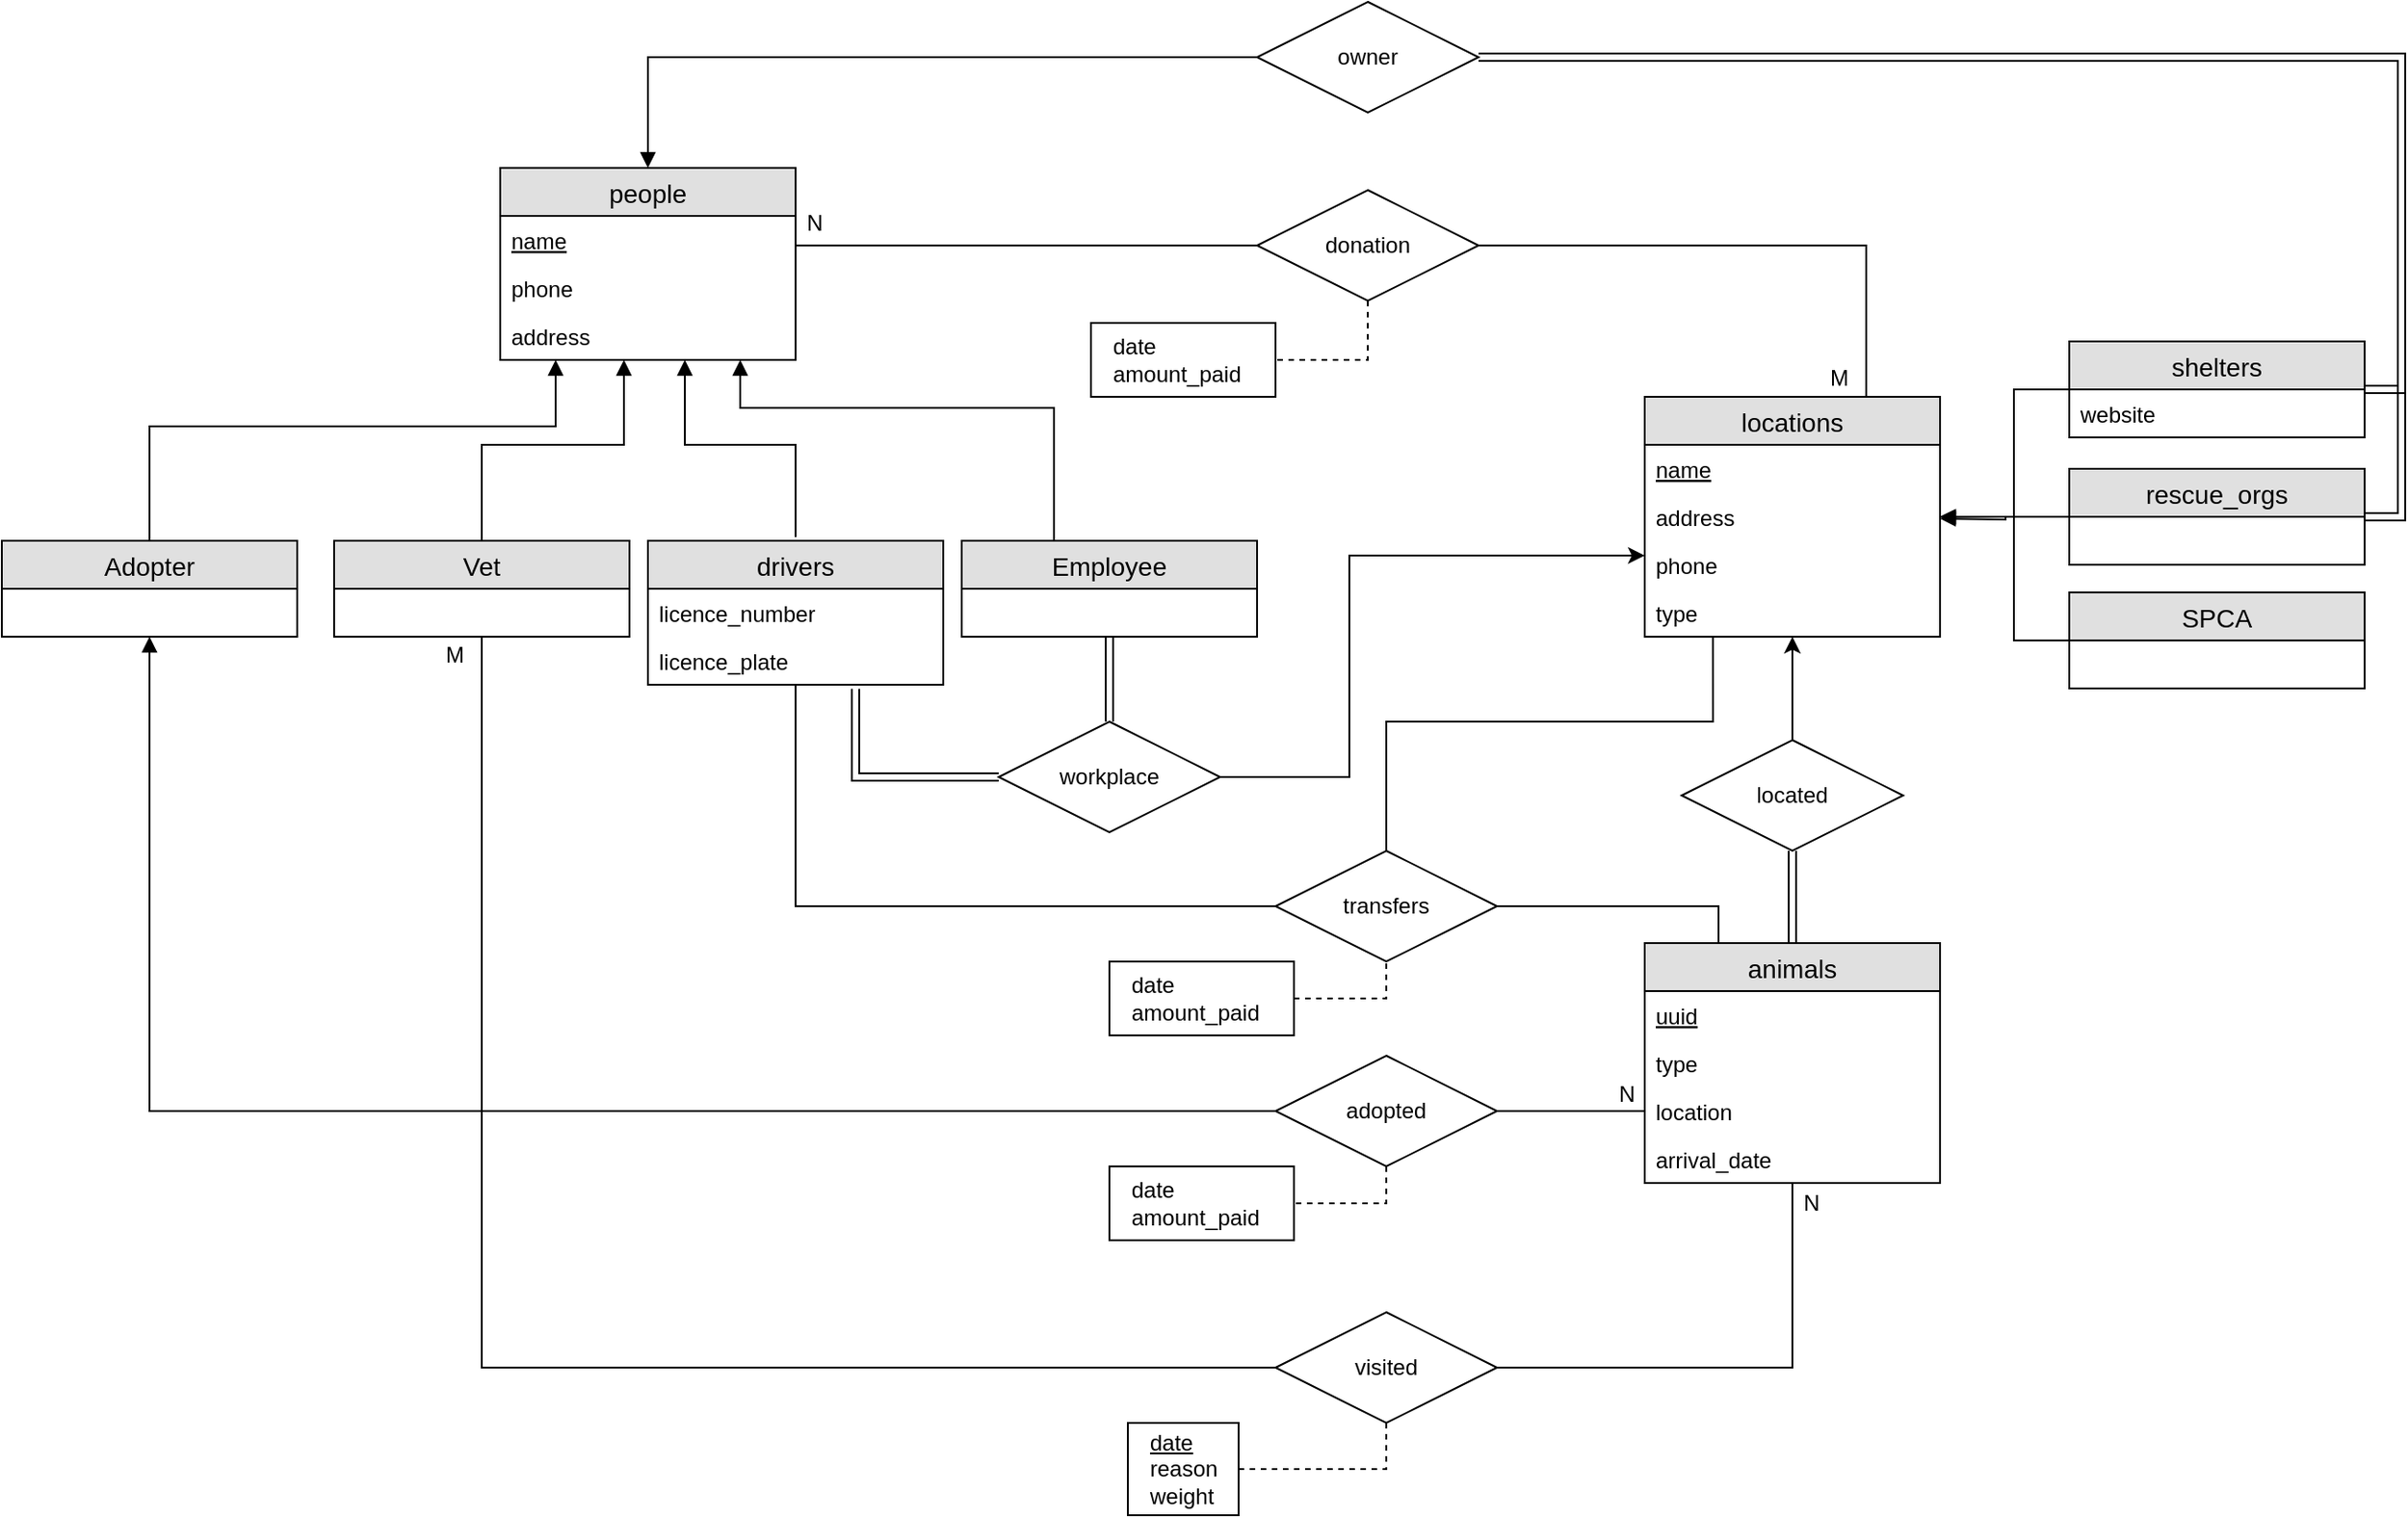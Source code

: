 <mxfile version="12.6.2" type="device"><diagram id="OAFx3sbAE7Ak4snolgoj" name="Page-1"><mxGraphModel dx="1888" dy="1648" grid="1" gridSize="10" guides="1" tooltips="1" connect="1" arrows="1" fold="1" page="1" pageScale="1" pageWidth="850" pageHeight="1100" math="0" shadow="0"><root><mxCell id="0"/><mxCell id="1" parent="0"/><mxCell id="qC4_sc9SNqL8syXI_5Cw-1" value="people" style="swimlane;fontStyle=0;childLayout=stackLayout;horizontal=1;startSize=26;fillColor=#e0e0e0;horizontalStack=0;resizeParent=1;resizeParentMax=0;resizeLast=0;collapsible=1;marginBottom=0;swimlaneFillColor=#ffffff;align=center;fontSize=14;" parent="1" vertex="1"><mxGeometry x="-140" y="-80" width="160" height="104" as="geometry"/></mxCell><mxCell id="qC4_sc9SNqL8syXI_5Cw-2" value="name" style="text;strokeColor=none;fillColor=none;spacingLeft=4;spacingRight=4;overflow=hidden;rotatable=0;points=[[0,0.5],[1,0.5]];portConstraint=eastwest;fontSize=12;fontStyle=4" parent="qC4_sc9SNqL8syXI_5Cw-1" vertex="1"><mxGeometry y="26" width="160" height="26" as="geometry"/></mxCell><mxCell id="qC4_sc9SNqL8syXI_5Cw-3" value="phone" style="text;strokeColor=none;fillColor=none;spacingLeft=4;spacingRight=4;overflow=hidden;rotatable=0;points=[[0,0.5],[1,0.5]];portConstraint=eastwest;fontSize=12;" parent="qC4_sc9SNqL8syXI_5Cw-1" vertex="1"><mxGeometry y="52" width="160" height="26" as="geometry"/></mxCell><mxCell id="qC4_sc9SNqL8syXI_5Cw-4" value="address" style="text;strokeColor=none;fillColor=none;spacingLeft=4;spacingRight=4;overflow=hidden;rotatable=0;points=[[0,0.5],[1,0.5]];portConstraint=eastwest;fontSize=12;" parent="qC4_sc9SNqL8syXI_5Cw-1" vertex="1"><mxGeometry y="78" width="160" height="26" as="geometry"/></mxCell><mxCell id="R1Xe2aYhySXCGWYHc9qL-41" style="edgeStyle=orthogonalEdgeStyle;rounded=0;orthogonalLoop=1;jettySize=auto;html=1;endArrow=block;endFill=1;exitX=0.5;exitY=0;exitDx=0;exitDy=0;" parent="1" source="R1Xe2aYhySXCGWYHc9qL-25" edge="1"><mxGeometry relative="1" as="geometry"><Array as="points"><mxPoint x="-330" y="60"/><mxPoint x="-110" y="60"/></Array><mxPoint x="-110" y="24" as="targetPoint"/></mxGeometry></mxCell><mxCell id="qC4_sc9SNqL8syXI_5Cw-5" value="drivers" style="swimlane;fontStyle=0;childLayout=stackLayout;horizontal=1;startSize=26;fillColor=#e0e0e0;horizontalStack=0;resizeParent=1;resizeParentMax=0;resizeLast=0;collapsible=1;marginBottom=0;swimlaneFillColor=#ffffff;align=center;fontSize=14;" parent="1" vertex="1"><mxGeometry x="-60" y="122" width="160" height="78" as="geometry"/></mxCell><mxCell id="qC4_sc9SNqL8syXI_5Cw-7" value="licence_number" style="text;strokeColor=none;fillColor=none;spacingLeft=4;spacingRight=4;overflow=hidden;rotatable=0;points=[[0,0.5],[1,0.5]];portConstraint=eastwest;fontSize=12;" parent="qC4_sc9SNqL8syXI_5Cw-5" vertex="1"><mxGeometry y="26" width="160" height="26" as="geometry"/></mxCell><mxCell id="qC4_sc9SNqL8syXI_5Cw-8" value="licence_plate" style="text;strokeColor=none;fillColor=none;spacingLeft=4;spacingRight=4;overflow=hidden;rotatable=0;points=[[0,0.5],[1,0.5]];portConstraint=eastwest;fontSize=12;" parent="qC4_sc9SNqL8syXI_5Cw-5" vertex="1"><mxGeometry y="52" width="160" height="26" as="geometry"/></mxCell><mxCell id="qC4_sc9SNqL8syXI_5Cw-9" value="locations" style="swimlane;fontStyle=0;childLayout=stackLayout;horizontal=1;startSize=26;fillColor=#e0e0e0;horizontalStack=0;resizeParent=1;resizeParentMax=0;resizeLast=0;collapsible=1;marginBottom=0;swimlaneFillColor=#ffffff;align=center;fontSize=14;" parent="1" vertex="1"><mxGeometry x="480" y="44" width="160" height="130" as="geometry"/></mxCell><mxCell id="qC4_sc9SNqL8syXI_5Cw-10" value="name" style="text;strokeColor=none;fillColor=none;spacingLeft=4;spacingRight=4;overflow=hidden;rotatable=0;points=[[0,0.5],[1,0.5]];portConstraint=eastwest;fontSize=12;fontStyle=4" parent="qC4_sc9SNqL8syXI_5Cw-9" vertex="1"><mxGeometry y="26" width="160" height="26" as="geometry"/></mxCell><mxCell id="qC4_sc9SNqL8syXI_5Cw-11" value="address" style="text;strokeColor=none;fillColor=none;spacingLeft=4;spacingRight=4;overflow=hidden;rotatable=0;points=[[0,0.5],[1,0.5]];portConstraint=eastwest;fontSize=12;" parent="qC4_sc9SNqL8syXI_5Cw-9" vertex="1"><mxGeometry y="52" width="160" height="26" as="geometry"/></mxCell><mxCell id="qC4_sc9SNqL8syXI_5Cw-12" value="phone" style="text;strokeColor=none;fillColor=none;spacingLeft=4;spacingRight=4;overflow=hidden;rotatable=0;points=[[0,0.5],[1,0.5]];portConstraint=eastwest;fontSize=12;" parent="qC4_sc9SNqL8syXI_5Cw-9" vertex="1"><mxGeometry y="78" width="160" height="26" as="geometry"/></mxCell><mxCell id="qC4_sc9SNqL8syXI_5Cw-18" value="type" style="text;strokeColor=none;fillColor=none;spacingLeft=4;spacingRight=4;overflow=hidden;rotatable=0;points=[[0,0.5],[1,0.5]];portConstraint=eastwest;fontSize=12;" parent="qC4_sc9SNqL8syXI_5Cw-9" vertex="1"><mxGeometry y="104" width="160" height="26" as="geometry"/></mxCell><mxCell id="R1Xe2aYhySXCGWYHc9qL-7" style="edgeStyle=orthogonalEdgeStyle;rounded=0;orthogonalLoop=1;jettySize=auto;html=1;exitX=0;exitY=0.5;exitDx=0;exitDy=0;entryX=1;entryY=0.5;entryDx=0;entryDy=0;endArrow=block;endFill=1;" parent="1" source="qC4_sc9SNqL8syXI_5Cw-13" target="qC4_sc9SNqL8syXI_5Cw-11" edge="1"><mxGeometry relative="1" as="geometry"><Array as="points"><mxPoint x="680" y="40"/><mxPoint x="680" y="109"/></Array></mxGeometry></mxCell><mxCell id="qC4_sc9SNqL8syXI_5Cw-13" value="shelters" style="swimlane;fontStyle=0;childLayout=stackLayout;horizontal=1;startSize=26;fillColor=#e0e0e0;horizontalStack=0;resizeParent=1;resizeParentMax=0;resizeLast=0;collapsible=1;marginBottom=0;swimlaneFillColor=#ffffff;align=center;fontSize=14;" parent="1" vertex="1"><mxGeometry x="710" y="14" width="160" height="52" as="geometry"/></mxCell><mxCell id="qC4_sc9SNqL8syXI_5Cw-15" value="website" style="text;strokeColor=none;fillColor=none;spacingLeft=4;spacingRight=4;overflow=hidden;rotatable=0;points=[[0,0.5],[1,0.5]];portConstraint=eastwest;fontSize=12;" parent="qC4_sc9SNqL8syXI_5Cw-13" vertex="1"><mxGeometry y="26" width="160" height="26" as="geometry"/></mxCell><mxCell id="R1Xe2aYhySXCGWYHc9qL-8" style="edgeStyle=orthogonalEdgeStyle;rounded=0;orthogonalLoop=1;jettySize=auto;html=1;exitX=0;exitY=0.5;exitDx=0;exitDy=0;endArrow=block;endFill=1;" parent="1" source="qC4_sc9SNqL8syXI_5Cw-19" edge="1"><mxGeometry relative="1" as="geometry"><mxPoint x="640" y="110" as="targetPoint"/></mxGeometry></mxCell><mxCell id="R1Xe2aYhySXCGWYHc9qL-22" value="" style="edgeStyle=orthogonalEdgeStyle;rounded=0;orthogonalLoop=1;jettySize=auto;html=1;endArrow=none;endFill=0;shape=link;" parent="1" source="qC4_sc9SNqL8syXI_5Cw-19" edge="1"><mxGeometry relative="1" as="geometry"><mxPoint x="390" y="-140" as="targetPoint"/><Array as="points"><mxPoint x="890" y="109"/><mxPoint x="890" y="-140"/></Array></mxGeometry></mxCell><mxCell id="qC4_sc9SNqL8syXI_5Cw-19" value="rescue_orgs" style="swimlane;fontStyle=0;childLayout=stackLayout;horizontal=1;startSize=26;fillColor=#e0e0e0;horizontalStack=0;resizeParent=1;resizeParentMax=0;resizeLast=0;collapsible=1;marginBottom=0;swimlaneFillColor=#ffffff;align=center;fontSize=14;" parent="1" vertex="1"><mxGeometry x="710" y="83" width="160" height="52" as="geometry"/></mxCell><mxCell id="qC4_sc9SNqL8syXI_5Cw-23" value="animals" style="swimlane;fontStyle=0;childLayout=stackLayout;horizontal=1;startSize=26;fillColor=#e0e0e0;horizontalStack=0;resizeParent=1;resizeParentMax=0;resizeLast=0;collapsible=1;marginBottom=0;swimlaneFillColor=#ffffff;align=center;fontSize=14;" parent="1" vertex="1"><mxGeometry x="480" y="340" width="160" height="130" as="geometry"/></mxCell><mxCell id="qC4_sc9SNqL8syXI_5Cw-24" value="uuid" style="text;strokeColor=none;fillColor=none;spacingLeft=4;spacingRight=4;overflow=hidden;rotatable=0;points=[[0,0.5],[1,0.5]];portConstraint=eastwest;fontSize=12;fontStyle=4" parent="qC4_sc9SNqL8syXI_5Cw-23" vertex="1"><mxGeometry y="26" width="160" height="26" as="geometry"/></mxCell><mxCell id="qC4_sc9SNqL8syXI_5Cw-25" value="type" style="text;strokeColor=none;fillColor=none;spacingLeft=4;spacingRight=4;overflow=hidden;rotatable=0;points=[[0,0.5],[1,0.5]];portConstraint=eastwest;fontSize=12;" parent="qC4_sc9SNqL8syXI_5Cw-23" vertex="1"><mxGeometry y="52" width="160" height="26" as="geometry"/></mxCell><mxCell id="qC4_sc9SNqL8syXI_5Cw-26" value="location" style="text;strokeColor=none;fillColor=none;spacingLeft=4;spacingRight=4;overflow=hidden;rotatable=0;points=[[0,0.5],[1,0.5]];portConstraint=eastwest;fontSize=12;" parent="qC4_sc9SNqL8syXI_5Cw-23" vertex="1"><mxGeometry y="78" width="160" height="26" as="geometry"/></mxCell><mxCell id="qC4_sc9SNqL8syXI_5Cw-36" value="arrival_date" style="text;strokeColor=none;fillColor=none;spacingLeft=4;spacingRight=4;overflow=hidden;rotatable=0;points=[[0,0.5],[1,0.5]];portConstraint=eastwest;fontSize=12;" parent="qC4_sc9SNqL8syXI_5Cw-23" vertex="1"><mxGeometry y="104" width="160" height="26" as="geometry"/></mxCell><mxCell id="qC4_sc9SNqL8syXI_5Cw-107" style="edgeStyle=orthogonalEdgeStyle;rounded=0;orthogonalLoop=1;jettySize=auto;html=1;startArrow=none;startFill=0;endArrow=block;endFill=1;" parent="1" edge="1"><mxGeometry relative="1" as="geometry"><mxPoint x="-10" y="24" as="targetPoint"/><Array as="points"><mxPoint x="160" y="50"/><mxPoint x="-10" y="50"/><mxPoint x="-10" y="24"/></Array><mxPoint x="160" y="122.0" as="sourcePoint"/></mxGeometry></mxCell><mxCell id="qC4_sc9SNqL8syXI_5Cw-44" style="edgeStyle=orthogonalEdgeStyle;rounded=0;orthogonalLoop=1;jettySize=auto;html=1;endArrow=none;endFill=0;shape=link;" parent="1" source="qC4_sc9SNqL8syXI_5Cw-42" target="qC4_sc9SNqL8syXI_5Cw-23" edge="1"><mxGeometry relative="1" as="geometry"/></mxCell><mxCell id="qC4_sc9SNqL8syXI_5Cw-74" style="edgeStyle=orthogonalEdgeStyle;rounded=0;orthogonalLoop=1;jettySize=auto;html=1;startArrow=none;startFill=0;endArrow=classic;endFill=1;" parent="1" source="qC4_sc9SNqL8syXI_5Cw-42" target="qC4_sc9SNqL8syXI_5Cw-9" edge="1"><mxGeometry relative="1" as="geometry"/></mxCell><mxCell id="qC4_sc9SNqL8syXI_5Cw-42" value="located" style="shape=rhombus;perimeter=rhombusPerimeter;whiteSpace=wrap;html=1;align=center;strokeColor=#000000;" parent="1" vertex="1"><mxGeometry x="500" y="230" width="120" height="60" as="geometry"/></mxCell><mxCell id="qC4_sc9SNqL8syXI_5Cw-69" style="edgeStyle=orthogonalEdgeStyle;rounded=0;orthogonalLoop=1;jettySize=auto;html=1;startArrow=none;startFill=0;endArrow=classic;endFill=1;" parent="1" source="qC4_sc9SNqL8syXI_5Cw-51" target="qC4_sc9SNqL8syXI_5Cw-9" edge="1"><mxGeometry relative="1" as="geometry"><Array as="points"><mxPoint x="320" y="250"/><mxPoint x="320" y="130"/></Array></mxGeometry></mxCell><mxCell id="R1Xe2aYhySXCGWYHc9qL-43" style="edgeStyle=orthogonalEdgeStyle;rounded=0;orthogonalLoop=1;jettySize=auto;html=1;entryX=0.5;entryY=1;entryDx=0;entryDy=0;endArrow=none;endFill=0;shape=link;" parent="1" source="qC4_sc9SNqL8syXI_5Cw-51" target="R1Xe2aYhySXCGWYHc9qL-33" edge="1"><mxGeometry relative="1" as="geometry"/></mxCell><mxCell id="R1Xe2aYhySXCGWYHc9qL-45" style="edgeStyle=orthogonalEdgeStyle;rounded=0;orthogonalLoop=1;jettySize=auto;html=1;entryX=0.703;entryY=1.088;entryDx=0;entryDy=0;entryPerimeter=0;endArrow=none;endFill=0;shape=link;" parent="1" source="qC4_sc9SNqL8syXI_5Cw-51" target="qC4_sc9SNqL8syXI_5Cw-8" edge="1"><mxGeometry relative="1" as="geometry"><Array as="points"><mxPoint x="52" y="250"/></Array></mxGeometry></mxCell><mxCell id="qC4_sc9SNqL8syXI_5Cw-51" value="workplace" style="shape=rhombus;perimeter=rhombusPerimeter;whiteSpace=wrap;html=1;align=center;strokeColor=#000000;" parent="1" vertex="1"><mxGeometry x="130" y="220" width="120" height="60" as="geometry"/></mxCell><mxCell id="qC4_sc9SNqL8syXI_5Cw-59" style="edgeStyle=orthogonalEdgeStyle;rounded=0;orthogonalLoop=1;jettySize=auto;html=1;entryX=0.75;entryY=0;entryDx=0;entryDy=0;startArrow=none;startFill=0;endArrow=none;endFill=0;" parent="1" source="qC4_sc9SNqL8syXI_5Cw-57" target="qC4_sc9SNqL8syXI_5Cw-9" edge="1"><mxGeometry relative="1" as="geometry"/></mxCell><mxCell id="R1Xe2aYhySXCGWYHc9qL-12" value="" style="edgeStyle=orthogonalEdgeStyle;rounded=0;orthogonalLoop=1;jettySize=auto;html=1;endArrow=none;endFill=0;" parent="1" source="qC4_sc9SNqL8syXI_5Cw-57" target="qC4_sc9SNqL8syXI_5Cw-1" edge="1"><mxGeometry relative="1" as="geometry"><mxPoint x="200" y="-130" as="targetPoint"/><Array as="points"><mxPoint x="80" y="-38"/><mxPoint x="80" y="-38"/></Array></mxGeometry></mxCell><mxCell id="R1Xe2aYhySXCGWYHc9qL-18" value="" style="edgeStyle=orthogonalEdgeStyle;rounded=0;orthogonalLoop=1;jettySize=auto;html=1;endArrow=none;endFill=0;entryX=1;entryY=0.5;entryDx=0;entryDy=0;dashed=1;" parent="1" source="qC4_sc9SNqL8syXI_5Cw-57" target="qC4_sc9SNqL8syXI_5Cw-93" edge="1"><mxGeometry relative="1" as="geometry"><mxPoint x="330" y="72.0" as="targetPoint"/></mxGeometry></mxCell><mxCell id="qC4_sc9SNqL8syXI_5Cw-57" value="donation" style="shape=rhombus;perimeter=rhombusPerimeter;whiteSpace=wrap;html=1;align=center;strokeColor=#000000;" parent="1" vertex="1"><mxGeometry x="270" y="-68" width="120" height="60" as="geometry"/></mxCell><mxCell id="qC4_sc9SNqL8syXI_5Cw-76" style="edgeStyle=orthogonalEdgeStyle;rounded=0;orthogonalLoop=1;jettySize=auto;html=1;entryX=0.231;entryY=1;entryDx=0;entryDy=0;startArrow=none;startFill=0;endArrow=none;endFill=0;entryPerimeter=0;" parent="1" source="qC4_sc9SNqL8syXI_5Cw-73" target="qC4_sc9SNqL8syXI_5Cw-18" edge="1"><mxGeometry relative="1" as="geometry"><Array as="points"><mxPoint x="340" y="220"/><mxPoint x="517" y="220"/></Array></mxGeometry></mxCell><mxCell id="qC4_sc9SNqL8syXI_5Cw-80" style="edgeStyle=orthogonalEdgeStyle;rounded=0;orthogonalLoop=1;jettySize=auto;html=1;startArrow=none;startFill=0;endArrow=none;endFill=0;" parent="1" source="qC4_sc9SNqL8syXI_5Cw-73" target="qC4_sc9SNqL8syXI_5Cw-5" edge="1"><mxGeometry relative="1" as="geometry"/></mxCell><mxCell id="qC4_sc9SNqL8syXI_5Cw-96" style="edgeStyle=orthogonalEdgeStyle;rounded=0;orthogonalLoop=1;jettySize=auto;html=1;entryX=0.25;entryY=0;entryDx=0;entryDy=0;startArrow=none;startFill=0;endArrow=none;endFill=0;" parent="1" source="qC4_sc9SNqL8syXI_5Cw-73" target="qC4_sc9SNqL8syXI_5Cw-23" edge="1"><mxGeometry relative="1" as="geometry"/></mxCell><mxCell id="qC4_sc9SNqL8syXI_5Cw-73" value="transfers" style="shape=rhombus;perimeter=rhombusPerimeter;whiteSpace=wrap;html=1;align=center;strokeColor=#000000;" parent="1" vertex="1"><mxGeometry x="280" y="290" width="120" height="60" as="geometry"/></mxCell><mxCell id="qC4_sc9SNqL8syXI_5Cw-95" style="edgeStyle=orthogonalEdgeStyle;rounded=0;orthogonalLoop=1;jettySize=auto;html=1;dashed=1;startArrow=none;startFill=0;endArrow=none;endFill=0;entryX=0.5;entryY=1;entryDx=0;entryDy=0;" parent="1" source="qC4_sc9SNqL8syXI_5Cw-90" target="qC4_sc9SNqL8syXI_5Cw-73" edge="1"><mxGeometry relative="1" as="geometry"><mxPoint x="310" y="330" as="targetPoint"/><Array as="points"><mxPoint x="340" y="370"/></Array></mxGeometry></mxCell><mxCell id="qC4_sc9SNqL8syXI_5Cw-90" value="date&lt;br&gt;amount_paid" style="whiteSpace=wrap;html=1;align=left;strokeColor=#000000;spacingLeft=10;" parent="1" vertex="1"><mxGeometry x="190" y="350" width="100" height="40" as="geometry"/></mxCell><mxCell id="qC4_sc9SNqL8syXI_5Cw-93" value="&lt;span&gt;date&lt;/span&gt;&lt;br&gt;&lt;div&gt;&lt;span&gt;amount_paid&lt;/span&gt;&lt;/div&gt;" style="whiteSpace=wrap;html=1;align=left;strokeColor=#000000;spacingLeft=10;" parent="1" vertex="1"><mxGeometry x="180" y="4" width="100" height="40" as="geometry"/></mxCell><mxCell id="qC4_sc9SNqL8syXI_5Cw-100" style="edgeStyle=orthogonalEdgeStyle;rounded=0;orthogonalLoop=1;jettySize=auto;html=1;startArrow=none;startFill=0;endArrow=none;endFill=0;entryX=0;entryY=0.5;entryDx=0;entryDy=0;" parent="1" source="qC4_sc9SNqL8syXI_5Cw-99" target="qC4_sc9SNqL8syXI_5Cw-26" edge="1"><mxGeometry relative="1" as="geometry"/></mxCell><mxCell id="qC4_sc9SNqL8syXI_5Cw-104" style="edgeStyle=orthogonalEdgeStyle;rounded=0;orthogonalLoop=1;jettySize=auto;html=1;entryX=0.5;entryY=0;entryDx=0;entryDy=0;startArrow=none;startFill=0;endArrow=none;endFill=0;dashed=1;" parent="1" source="qC4_sc9SNqL8syXI_5Cw-99" target="qC4_sc9SNqL8syXI_5Cw-103" edge="1"><mxGeometry relative="1" as="geometry"><Array as="points"><mxPoint x="340" y="481"/><mxPoint x="240" y="481"/></Array></mxGeometry></mxCell><mxCell id="R1Xe2aYhySXCGWYHc9qL-31" style="edgeStyle=orthogonalEdgeStyle;rounded=0;orthogonalLoop=1;jettySize=auto;html=1;entryX=0.5;entryY=1;entryDx=0;entryDy=0;endArrow=block;endFill=1;" parent="1" source="qC4_sc9SNqL8syXI_5Cw-99" target="R1Xe2aYhySXCGWYHc9qL-25" edge="1"><mxGeometry relative="1" as="geometry"/></mxCell><mxCell id="qC4_sc9SNqL8syXI_5Cw-99" value="adopted" style="shape=rhombus;perimeter=rhombusPerimeter;whiteSpace=wrap;html=1;align=center;strokeColor=#000000;" parent="1" vertex="1"><mxGeometry x="280" y="401" width="120" height="60" as="geometry"/></mxCell><mxCell id="qC4_sc9SNqL8syXI_5Cw-103" value="date&lt;br&gt;amount_paid" style="whiteSpace=wrap;html=1;align=left;strokeColor=#000000;spacingLeft=10;" parent="1" vertex="1"><mxGeometry x="190" y="461" width="100" height="40" as="geometry"/></mxCell><mxCell id="qC4_sc9SNqL8syXI_5Cw-119" style="edgeStyle=orthogonalEdgeStyle;rounded=0;orthogonalLoop=1;jettySize=auto;html=1;entryX=0.5;entryY=1;entryDx=0;entryDy=0;startArrow=none;startFill=0;endArrow=none;endFill=0;dashed=1;" parent="1" source="qC4_sc9SNqL8syXI_5Cw-111" target="qC4_sc9SNqL8syXI_5Cw-115" edge="1"><mxGeometry relative="1" as="geometry"/></mxCell><mxCell id="qC4_sc9SNqL8syXI_5Cw-111" value="&lt;u&gt;date&lt;br&gt;&lt;/u&gt;reason&lt;br&gt;weight" style="whiteSpace=wrap;html=1;align=left;strokeColor=#000000;spacingLeft=10;" parent="1" vertex="1"><mxGeometry x="200" y="600" width="60" height="50" as="geometry"/></mxCell><mxCell id="qC4_sc9SNqL8syXI_5Cw-116" style="edgeStyle=orthogonalEdgeStyle;rounded=0;orthogonalLoop=1;jettySize=auto;html=1;startArrow=none;startFill=0;endArrow=none;endFill=0;" parent="1" source="qC4_sc9SNqL8syXI_5Cw-115" target="qC4_sc9SNqL8syXI_5Cw-23" edge="1"><mxGeometry relative="1" as="geometry"/></mxCell><mxCell id="R1Xe2aYhySXCGWYHc9qL-30" value="" style="edgeStyle=orthogonalEdgeStyle;rounded=0;orthogonalLoop=1;jettySize=auto;html=1;endArrow=none;endFill=0;entryX=0.5;entryY=1;entryDx=0;entryDy=0;" parent="1" source="qC4_sc9SNqL8syXI_5Cw-115" target="R1Xe2aYhySXCGWYHc9qL-27" edge="1"><mxGeometry relative="1" as="geometry"><mxPoint x="200" y="570" as="targetPoint"/></mxGeometry></mxCell><mxCell id="qC4_sc9SNqL8syXI_5Cw-115" value="visited" style="shape=rhombus;perimeter=rhombusPerimeter;whiteSpace=wrap;html=1;align=center;strokeColor=#000000;" parent="1" vertex="1"><mxGeometry x="280" y="540" width="120" height="60" as="geometry"/></mxCell><mxCell id="R1Xe2aYhySXCGWYHc9qL-10" style="edgeStyle=orthogonalEdgeStyle;rounded=0;orthogonalLoop=1;jettySize=auto;html=1;entryX=1;entryY=0.5;entryDx=0;entryDy=0;endArrow=block;endFill=1;exitX=0;exitY=0.5;exitDx=0;exitDy=0;" parent="1" source="R1Xe2aYhySXCGWYHc9qL-9" target="qC4_sc9SNqL8syXI_5Cw-11" edge="1"><mxGeometry relative="1" as="geometry"><Array as="points"><mxPoint x="680" y="176"/><mxPoint x="680" y="109"/></Array></mxGeometry></mxCell><mxCell id="R1Xe2aYhySXCGWYHc9qL-9" value="SPCA" style="swimlane;fontStyle=0;childLayout=stackLayout;horizontal=1;startSize=26;fillColor=#e0e0e0;horizontalStack=0;resizeParent=1;resizeParentMax=0;resizeLast=0;collapsible=1;marginBottom=0;swimlaneFillColor=#ffffff;align=center;fontSize=14;" parent="1" vertex="1"><mxGeometry x="710" y="150" width="160" height="52" as="geometry"/></mxCell><mxCell id="R1Xe2aYhySXCGWYHc9qL-14" style="edgeStyle=orthogonalEdgeStyle;rounded=0;orthogonalLoop=1;jettySize=auto;html=1;entryX=0.5;entryY=0;entryDx=0;entryDy=0;endArrow=block;endFill=1;" parent="1" source="qC4_sc9SNqL8syXI_5Cw-37" target="qC4_sc9SNqL8syXI_5Cw-1" edge="1"><mxGeometry relative="1" as="geometry"/></mxCell><mxCell id="R1Xe2aYhySXCGWYHc9qL-20" value="" style="edgeStyle=orthogonalEdgeStyle;rounded=0;orthogonalLoop=1;jettySize=auto;html=1;endArrow=none;endFill=0;entryX=1;entryY=0.5;entryDx=0;entryDy=0;shape=link;" parent="1" source="qC4_sc9SNqL8syXI_5Cw-37" target="qC4_sc9SNqL8syXI_5Cw-13" edge="1"><mxGeometry relative="1" as="geometry"><mxPoint x="470" y="-140" as="targetPoint"/></mxGeometry></mxCell><mxCell id="qC4_sc9SNqL8syXI_5Cw-37" value="owner" style="shape=rhombus;perimeter=rhombusPerimeter;whiteSpace=wrap;html=1;align=center;" parent="1" vertex="1"><mxGeometry x="270" y="-170" width="120" height="60" as="geometry"/></mxCell><mxCell id="R1Xe2aYhySXCGWYHc9qL-39" style="edgeStyle=orthogonalEdgeStyle;rounded=0;orthogonalLoop=1;jettySize=auto;html=1;endArrow=block;endFill=1;" parent="1" source="R1Xe2aYhySXCGWYHc9qL-27" target="qC4_sc9SNqL8syXI_5Cw-4" edge="1"><mxGeometry relative="1" as="geometry"><Array as="points"><mxPoint x="-150" y="70"/><mxPoint x="-73" y="70"/></Array></mxGeometry></mxCell><mxCell id="R1Xe2aYhySXCGWYHc9qL-27" value="Vet" style="swimlane;fontStyle=0;childLayout=stackLayout;horizontal=1;startSize=26;fillColor=#e0e0e0;horizontalStack=0;resizeParent=1;resizeParentMax=0;resizeLast=0;collapsible=1;marginBottom=0;swimlaneFillColor=#ffffff;align=center;fontSize=14;" parent="1" vertex="1"><mxGeometry x="-230" y="122" width="160" height="52" as="geometry"><mxRectangle x="120" y="199" width="100" height="26" as="alternateBounds"/></mxGeometry></mxCell><mxCell id="R1Xe2aYhySXCGWYHc9qL-40" style="edgeStyle=orthogonalEdgeStyle;rounded=0;orthogonalLoop=1;jettySize=auto;html=1;endArrow=block;endFill=1;" parent="1" edge="1" target="qC4_sc9SNqL8syXI_5Cw-4"><mxGeometry relative="1" as="geometry"><mxPoint x="-16" y="27" as="targetPoint"/><Array as="points"><mxPoint x="20" y="70"/><mxPoint x="-40" y="70"/></Array><mxPoint x="20" y="120" as="sourcePoint"/></mxGeometry></mxCell><mxCell id="R1Xe2aYhySXCGWYHc9qL-25" value="Adopter" style="swimlane;fontStyle=0;childLayout=stackLayout;horizontal=1;startSize=26;fillColor=#e0e0e0;horizontalStack=0;resizeParent=1;resizeParentMax=0;resizeLast=0;collapsible=1;marginBottom=0;swimlaneFillColor=#ffffff;align=center;fontSize=14;" parent="1" vertex="1"><mxGeometry x="-410" y="122" width="160" height="52" as="geometry"><mxRectangle x="120" y="199" width="100" height="26" as="alternateBounds"/></mxGeometry></mxCell><mxCell id="R1Xe2aYhySXCGWYHc9qL-32" value="N" style="text;html=1;align=center;verticalAlign=middle;resizable=0;points=[];autosize=1;" parent="1" vertex="1"><mxGeometry x="460" y="412" width="20" height="20" as="geometry"/></mxCell><mxCell id="R1Xe2aYhySXCGWYHc9qL-33" value="Employee" style="swimlane;fontStyle=0;childLayout=stackLayout;horizontal=1;startSize=26;fillColor=#e0e0e0;horizontalStack=0;resizeParent=1;resizeParentMax=0;resizeLast=0;collapsible=1;marginBottom=0;swimlaneFillColor=#ffffff;align=center;fontSize=14;" parent="1" vertex="1"><mxGeometry x="110" y="122" width="160" height="52" as="geometry"><mxRectangle x="120" y="199" width="100" height="26" as="alternateBounds"/></mxGeometry></mxCell><mxCell id="R1Xe2aYhySXCGWYHc9qL-46" value="N" style="text;html=1;align=center;verticalAlign=middle;resizable=0;points=[];autosize=1;" parent="1" vertex="1"><mxGeometry x="20" y="-60" width="20" height="20" as="geometry"/></mxCell><mxCell id="R1Xe2aYhySXCGWYHc9qL-47" value="M" style="text;html=1;align=center;verticalAlign=middle;resizable=0;points=[];autosize=1;" parent="1" vertex="1"><mxGeometry x="570" y="24" width="30" height="20" as="geometry"/></mxCell><mxCell id="R1Xe2aYhySXCGWYHc9qL-48" value="N" style="text;html=1;align=center;verticalAlign=middle;resizable=0;points=[];autosize=1;" parent="1" vertex="1"><mxGeometry x="560" y="471" width="20" height="20" as="geometry"/></mxCell><mxCell id="R1Xe2aYhySXCGWYHc9qL-49" value="M" style="text;html=1;align=center;verticalAlign=middle;resizable=0;points=[];autosize=1;" parent="1" vertex="1"><mxGeometry x="-180" y="174" width="30" height="20" as="geometry"/></mxCell></root></mxGraphModel></diagram></mxfile>